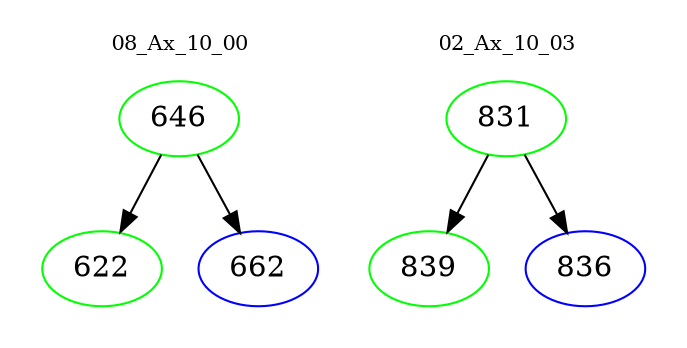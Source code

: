 digraph{
subgraph cluster_0 {
color = white
label = "08_Ax_10_00";
fontsize=10;
T0_646 [label="646", color="green"]
T0_646 -> T0_622 [color="black"]
T0_622 [label="622", color="green"]
T0_646 -> T0_662 [color="black"]
T0_662 [label="662", color="blue"]
}
subgraph cluster_1 {
color = white
label = "02_Ax_10_03";
fontsize=10;
T1_831 [label="831", color="green"]
T1_831 -> T1_839 [color="black"]
T1_839 [label="839", color="green"]
T1_831 -> T1_836 [color="black"]
T1_836 [label="836", color="blue"]
}
}
